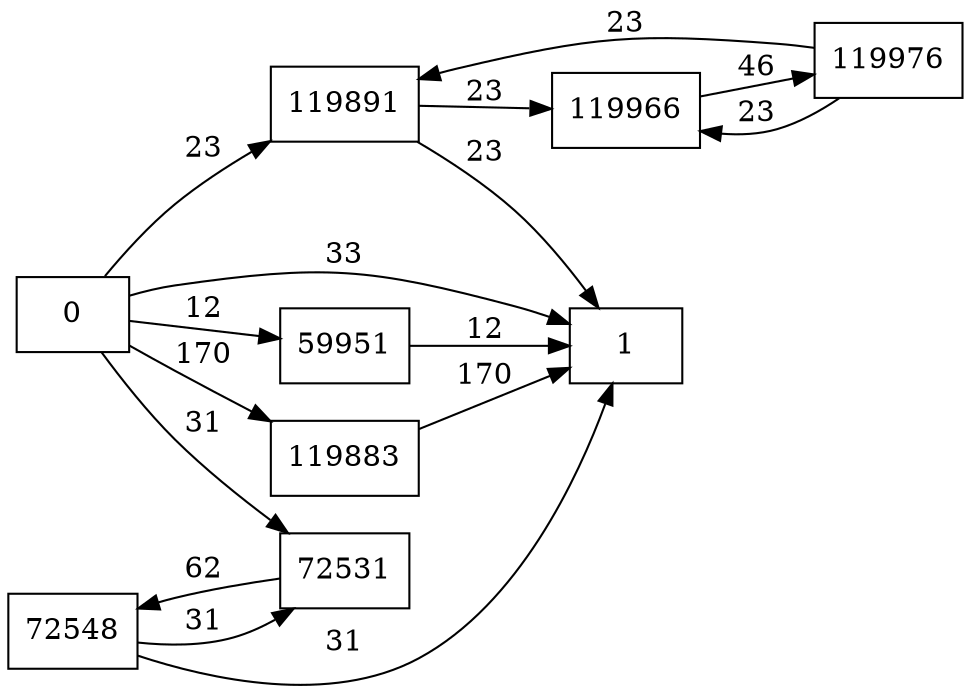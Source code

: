 digraph {
	graph [rankdir=LR]
	node [shape=rectangle]
	59951 -> 1 [label=12]
	72531 -> 72548 [label=62]
	72548 -> 72531 [label=31]
	72548 -> 1 [label=31]
	119883 -> 1 [label=170]
	119891 -> 119966 [label=23]
	119891 -> 1 [label=23]
	119966 -> 119976 [label=46]
	119976 -> 119966 [label=23]
	119976 -> 119891 [label=23]
	0 -> 1 [label=33]
	0 -> 59951 [label=12]
	0 -> 72531 [label=31]
	0 -> 119883 [label=170]
	0 -> 119891 [label=23]
}
